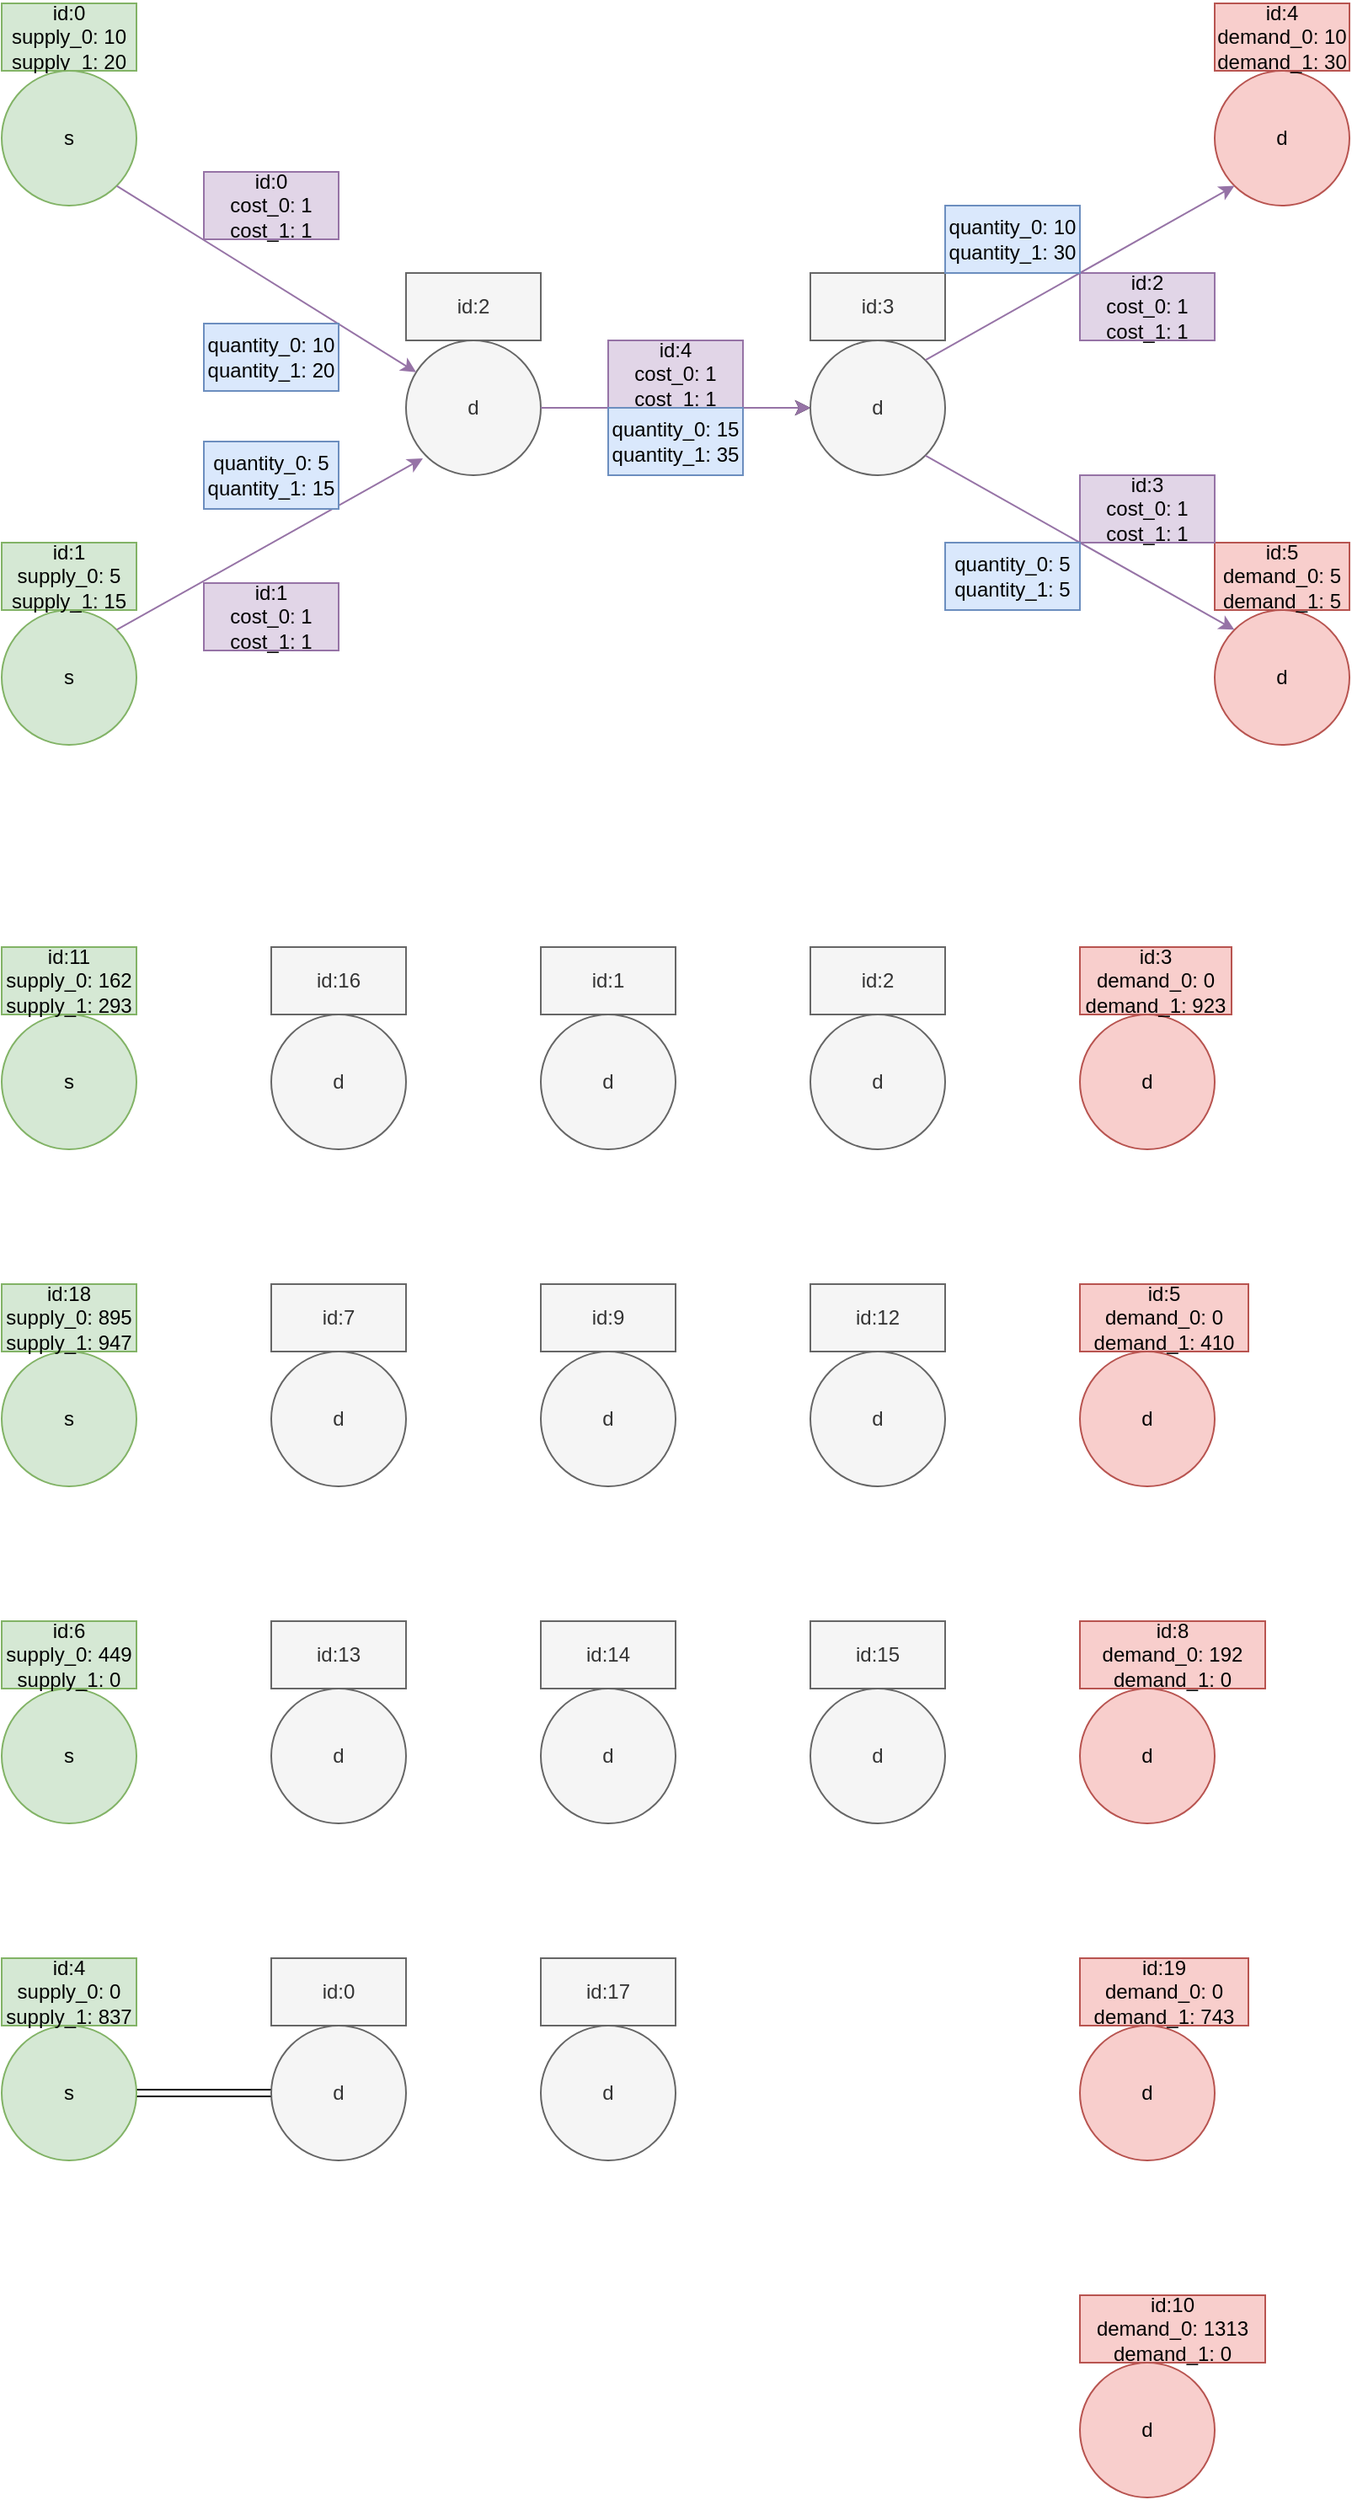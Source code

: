 <mxfile version="24.4.0" type="device">
  <diagram name="Page-1" id="eCii6ip5IwQ664GXWMCi">
    <mxGraphModel dx="2162" dy="924" grid="1" gridSize="10" guides="1" tooltips="1" connect="1" arrows="1" fold="1" page="1" pageScale="1" pageWidth="827" pageHeight="1169" math="0" shadow="0">
      <root>
        <mxCell id="0" />
        <mxCell id="1" parent="0" />
        <mxCell id="PukyWMINOGBLlUjOrofr-2" value="s" style="ellipse;whiteSpace=wrap;html=1;aspect=fixed;fillColor=#d5e8d4;strokeColor=#82b366;" vertex="1" parent="1">
          <mxGeometry x="40" y="600" width="80" height="80" as="geometry" />
        </mxCell>
        <mxCell id="PukyWMINOGBLlUjOrofr-31" value="id:0&lt;div&gt;supply_0: 10&lt;/div&gt;&lt;div&gt;supply_1: 20&lt;/div&gt;" style="text;html=1;align=center;verticalAlign=middle;whiteSpace=wrap;rounded=0;fillColor=#d5e8d4;strokeColor=#82b366;" vertex="1" parent="1">
          <mxGeometry x="40" y="240" width="80" height="40" as="geometry" />
        </mxCell>
        <mxCell id="PukyWMINOGBLlUjOrofr-33" value="s" style="ellipse;whiteSpace=wrap;html=1;aspect=fixed;fillColor=#d5e8d4;strokeColor=#82b366;" vertex="1" parent="1">
          <mxGeometry x="40" y="280" width="80" height="80" as="geometry" />
        </mxCell>
        <mxCell id="PukyWMINOGBLlUjOrofr-34" value="id:1&lt;div&gt;supply_0: 5&lt;/div&gt;&lt;div&gt;supply_1: 15&lt;/div&gt;" style="text;html=1;align=center;verticalAlign=middle;whiteSpace=wrap;rounded=0;fillColor=#d5e8d4;strokeColor=#82b366;" vertex="1" parent="1">
          <mxGeometry x="40" y="560" width="80" height="40" as="geometry" />
        </mxCell>
        <mxCell id="PukyWMINOGBLlUjOrofr-35" value="d" style="ellipse;whiteSpace=wrap;html=1;aspect=fixed;fillColor=#f8cecc;strokeColor=#b85450;" vertex="1" parent="1">
          <mxGeometry x="760" y="600" width="80" height="80" as="geometry" />
        </mxCell>
        <mxCell id="PukyWMINOGBLlUjOrofr-37" value="d" style="ellipse;whiteSpace=wrap;html=1;aspect=fixed;fillColor=#f8cecc;strokeColor=#b85450;" vertex="1" parent="1">
          <mxGeometry x="760" y="280" width="80" height="80" as="geometry" />
        </mxCell>
        <mxCell id="PukyWMINOGBLlUjOrofr-46" value="" style="edgeStyle=orthogonalEdgeStyle;rounded=0;orthogonalLoop=1;jettySize=auto;html=1;" edge="1" parent="1" source="PukyWMINOGBLlUjOrofr-39" target="PukyWMINOGBLlUjOrofr-40">
          <mxGeometry relative="1" as="geometry" />
        </mxCell>
        <mxCell id="PukyWMINOGBLlUjOrofr-39" value="d" style="ellipse;whiteSpace=wrap;html=1;aspect=fixed;fillColor=#f5f5f5;strokeColor=#666666;fontColor=#333333;" vertex="1" parent="1">
          <mxGeometry x="280" y="440" width="80" height="80" as="geometry" />
        </mxCell>
        <mxCell id="PukyWMINOGBLlUjOrofr-40" value="d" style="ellipse;whiteSpace=wrap;html=1;aspect=fixed;fillColor=#f5f5f5;strokeColor=#666666;fontColor=#333333;" vertex="1" parent="1">
          <mxGeometry x="520" y="440" width="80" height="80" as="geometry" />
        </mxCell>
        <mxCell id="PukyWMINOGBLlUjOrofr-41" value="" style="endArrow=classic;html=1;rounded=0;exitX=1;exitY=0;exitDx=0;exitDy=0;fillColor=#e1d5e7;strokeColor=#9673a6;" edge="1" parent="1" source="PukyWMINOGBLlUjOrofr-2">
          <mxGeometry width="50" height="50" relative="1" as="geometry">
            <mxPoint x="240" y="560" as="sourcePoint" />
            <mxPoint x="290" y="510" as="targetPoint" />
          </mxGeometry>
        </mxCell>
        <mxCell id="PukyWMINOGBLlUjOrofr-44" value="" style="endArrow=classic;html=1;rounded=0;exitX=1;exitY=1;exitDx=0;exitDy=0;fillColor=#e1d5e7;strokeColor=#9673a6;" edge="1" parent="1" source="PukyWMINOGBLlUjOrofr-33" target="PukyWMINOGBLlUjOrofr-39">
          <mxGeometry width="50" height="50" relative="1" as="geometry">
            <mxPoint x="200" y="400" as="sourcePoint" />
            <mxPoint x="290" y="350" as="targetPoint" />
          </mxGeometry>
        </mxCell>
        <mxCell id="PukyWMINOGBLlUjOrofr-45" value="" style="endArrow=classic;html=1;rounded=0;exitX=1;exitY=0.5;exitDx=0;exitDy=0;entryX=0;entryY=0.5;entryDx=0;entryDy=0;fillColor=#e1d5e7;strokeColor=#9673a6;" edge="1" parent="1" target="PukyWMINOGBLlUjOrofr-40">
          <mxGeometry width="50" height="50" relative="1" as="geometry">
            <mxPoint x="360" y="480" as="sourcePoint" />
            <mxPoint x="450" y="430" as="targetPoint" />
          </mxGeometry>
        </mxCell>
        <mxCell id="PukyWMINOGBLlUjOrofr-47" value="" style="endArrow=classic;html=1;rounded=0;exitX=1;exitY=0;exitDx=0;exitDy=0;entryX=0;entryY=1;entryDx=0;entryDy=0;fillColor=#e1d5e7;strokeColor=#9673a6;" edge="1" parent="1" source="PukyWMINOGBLlUjOrofr-40" target="PukyWMINOGBLlUjOrofr-37">
          <mxGeometry width="50" height="50" relative="1" as="geometry">
            <mxPoint x="590" y="450" as="sourcePoint" />
            <mxPoint x="670" y="450" as="targetPoint" />
          </mxGeometry>
        </mxCell>
        <mxCell id="PukyWMINOGBLlUjOrofr-48" value="" style="endArrow=classic;html=1;rounded=0;exitX=1;exitY=1;exitDx=0;exitDy=0;fillColor=#e1d5e7;strokeColor=#9673a6;entryX=0;entryY=0;entryDx=0;entryDy=0;" edge="1" parent="1" source="PukyWMINOGBLlUjOrofr-40" target="PukyWMINOGBLlUjOrofr-35">
          <mxGeometry width="50" height="50" relative="1" as="geometry">
            <mxPoint x="590" y="540" as="sourcePoint" />
            <mxPoint x="760" y="640" as="targetPoint" />
          </mxGeometry>
        </mxCell>
        <mxCell id="PukyWMINOGBLlUjOrofr-49" value="id:4&lt;div&gt;demand_0: 10&lt;/div&gt;&lt;div&gt;&lt;span style=&quot;background-color: initial;&quot;&gt;demand&lt;/span&gt;_1: 30&lt;/div&gt;" style="text;html=1;align=center;verticalAlign=middle;whiteSpace=wrap;rounded=0;fillColor=#f8cecc;strokeColor=#b85450;" vertex="1" parent="1">
          <mxGeometry x="760" y="240" width="80" height="40" as="geometry" />
        </mxCell>
        <mxCell id="PukyWMINOGBLlUjOrofr-50" value="id:5&lt;div&gt;demand_0: 5&lt;/div&gt;&lt;div&gt;&lt;span style=&quot;background-color: initial;&quot;&gt;demand&lt;/span&gt;_1: 5&lt;/div&gt;" style="text;html=1;align=center;verticalAlign=middle;whiteSpace=wrap;rounded=0;fillColor=#f8cecc;strokeColor=#b85450;" vertex="1" parent="1">
          <mxGeometry x="760" y="560" width="80" height="40" as="geometry" />
        </mxCell>
        <mxCell id="PukyWMINOGBLlUjOrofr-51" value="id:2" style="text;html=1;align=center;verticalAlign=middle;whiteSpace=wrap;rounded=0;fillColor=#f5f5f5;strokeColor=#666666;fontColor=#333333;" vertex="1" parent="1">
          <mxGeometry x="280" y="400" width="80" height="40" as="geometry" />
        </mxCell>
        <mxCell id="PukyWMINOGBLlUjOrofr-52" value="id:3" style="text;html=1;align=center;verticalAlign=middle;whiteSpace=wrap;rounded=0;fillColor=#f5f5f5;strokeColor=#666666;fontColor=#333333;" vertex="1" parent="1">
          <mxGeometry x="520" y="400" width="80" height="40" as="geometry" />
        </mxCell>
        <mxCell id="PukyWMINOGBLlUjOrofr-53" value="id:0&lt;div&gt;cost_0: 1&lt;/div&gt;&lt;div&gt;cost_1: 1&lt;/div&gt;" style="text;html=1;align=center;verticalAlign=middle;whiteSpace=wrap;rounded=0;fillColor=#e1d5e7;strokeColor=#9673a6;" vertex="1" parent="1">
          <mxGeometry x="160" y="340" width="80" height="40" as="geometry" />
        </mxCell>
        <mxCell id="PukyWMINOGBLlUjOrofr-54" value="id:1&lt;div&gt;cost_0: 1&lt;/div&gt;&lt;div&gt;cost_1: 1&lt;/div&gt;" style="text;html=1;align=center;verticalAlign=middle;whiteSpace=wrap;rounded=0;fillColor=#e1d5e7;strokeColor=#9673a6;" vertex="1" parent="1">
          <mxGeometry x="160" y="584" width="80" height="40" as="geometry" />
        </mxCell>
        <mxCell id="PukyWMINOGBLlUjOrofr-55" style="edgeStyle=orthogonalEdgeStyle;rounded=0;orthogonalLoop=1;jettySize=auto;html=1;exitX=0.5;exitY=1;exitDx=0;exitDy=0;" edge="1" parent="1" source="PukyWMINOGBLlUjOrofr-54" target="PukyWMINOGBLlUjOrofr-54">
          <mxGeometry relative="1" as="geometry" />
        </mxCell>
        <mxCell id="PukyWMINOGBLlUjOrofr-56" value="id:2&lt;div&gt;cost_0: 1&lt;/div&gt;&lt;div&gt;cost_1: 1&lt;/div&gt;" style="text;html=1;align=center;verticalAlign=middle;whiteSpace=wrap;rounded=0;fillColor=#e1d5e7;strokeColor=#9673a6;" vertex="1" parent="1">
          <mxGeometry x="680" y="400" width="80" height="40" as="geometry" />
        </mxCell>
        <mxCell id="PukyWMINOGBLlUjOrofr-57" value="id:4&lt;div&gt;cost_0: 1&lt;/div&gt;&lt;div&gt;cost_1: 1&lt;/div&gt;" style="text;html=1;align=center;verticalAlign=middle;whiteSpace=wrap;rounded=0;fillColor=#e1d5e7;strokeColor=#9673a6;" vertex="1" parent="1">
          <mxGeometry x="400" y="440" width="80" height="40" as="geometry" />
        </mxCell>
        <mxCell id="PukyWMINOGBLlUjOrofr-59" value="id:3&lt;div&gt;cost_0: 1&lt;/div&gt;&lt;div&gt;cost_1: 1&lt;/div&gt;" style="text;html=1;align=center;verticalAlign=middle;whiteSpace=wrap;rounded=0;fillColor=#e1d5e7;strokeColor=#9673a6;" vertex="1" parent="1">
          <mxGeometry x="680" y="520" width="80" height="40" as="geometry" />
        </mxCell>
        <mxCell id="PukyWMINOGBLlUjOrofr-60" value="&lt;div&gt;quantity_0: 10&lt;/div&gt;&lt;div&gt;&lt;span style=&quot;background-color: initial;&quot;&gt;quantity&lt;/span&gt;_1: 20&lt;/div&gt;" style="text;html=1;align=center;verticalAlign=middle;whiteSpace=wrap;rounded=0;fillColor=#dae8fc;strokeColor=#6c8ebf;" vertex="1" parent="1">
          <mxGeometry x="160" y="430" width="80" height="40" as="geometry" />
        </mxCell>
        <mxCell id="PukyWMINOGBLlUjOrofr-61" value="&lt;div&gt;quantity_0: 5&lt;/div&gt;&lt;div&gt;&lt;span style=&quot;background-color: initial;&quot;&gt;quantity&lt;/span&gt;_1: 15&lt;/div&gt;" style="text;html=1;align=center;verticalAlign=middle;whiteSpace=wrap;rounded=0;fillColor=#dae8fc;strokeColor=#6c8ebf;" vertex="1" parent="1">
          <mxGeometry x="160" y="500" width="80" height="40" as="geometry" />
        </mxCell>
        <mxCell id="PukyWMINOGBLlUjOrofr-62" value="&lt;div&gt;quantity_0: 15&lt;/div&gt;&lt;div&gt;&lt;span style=&quot;background-color: initial;&quot;&gt;quantity&lt;/span&gt;_1: 35&lt;/div&gt;" style="text;html=1;align=center;verticalAlign=middle;whiteSpace=wrap;rounded=0;fillColor=#dae8fc;strokeColor=#6c8ebf;" vertex="1" parent="1">
          <mxGeometry x="400" y="480" width="80" height="40" as="geometry" />
        </mxCell>
        <mxCell id="PukyWMINOGBLlUjOrofr-63" value="&lt;div&gt;quantity_0: 5&lt;/div&gt;&lt;div&gt;&lt;span style=&quot;background-color: initial;&quot;&gt;quantity&lt;/span&gt;_1: 5&lt;/div&gt;" style="text;html=1;align=center;verticalAlign=middle;whiteSpace=wrap;rounded=0;fillColor=#dae8fc;strokeColor=#6c8ebf;" vertex="1" parent="1">
          <mxGeometry x="600" y="560" width="80" height="40" as="geometry" />
        </mxCell>
        <mxCell id="PukyWMINOGBLlUjOrofr-64" value="&lt;div&gt;quantity_0: 10&lt;/div&gt;&lt;div&gt;&lt;span style=&quot;background-color: initial;&quot;&gt;quantity&lt;/span&gt;_1: 30&lt;/div&gt;" style="text;html=1;align=center;verticalAlign=middle;whiteSpace=wrap;rounded=0;fillColor=#dae8fc;strokeColor=#6c8ebf;" vertex="1" parent="1">
          <mxGeometry x="600" y="360" width="80" height="40" as="geometry" />
        </mxCell>
        <mxCell id="PukyWMINOGBLlUjOrofr-66" value="s" style="ellipse;whiteSpace=wrap;html=1;aspect=fixed;fillColor=#d5e8d4;strokeColor=#82b366;" vertex="1" parent="1">
          <mxGeometry x="40" y="840" width="80" height="80" as="geometry" />
        </mxCell>
        <mxCell id="PukyWMINOGBLlUjOrofr-67" value="id:11&lt;div&gt;supply_0: 162&lt;/div&gt;&lt;div&gt;supply_1: 293&lt;/div&gt;" style="text;html=1;align=center;verticalAlign=middle;whiteSpace=wrap;rounded=0;fillColor=#d5e8d4;strokeColor=#82b366;" vertex="1" parent="1">
          <mxGeometry x="40" y="800" width="80" height="40" as="geometry" />
        </mxCell>
        <mxCell id="PukyWMINOGBLlUjOrofr-68" value="s" style="ellipse;whiteSpace=wrap;html=1;aspect=fixed;fillColor=#d5e8d4;strokeColor=#82b366;" vertex="1" parent="1">
          <mxGeometry x="40" y="1040" width="80" height="80" as="geometry" />
        </mxCell>
        <mxCell id="PukyWMINOGBLlUjOrofr-69" value="id:18&lt;div&gt;supply_0: 895&lt;/div&gt;&lt;div&gt;supply_1: 947&lt;/div&gt;" style="text;html=1;align=center;verticalAlign=middle;whiteSpace=wrap;rounded=0;fillColor=#d5e8d4;strokeColor=#82b366;" vertex="1" parent="1">
          <mxGeometry x="40" y="1000" width="80" height="40" as="geometry" />
        </mxCell>
        <mxCell id="PukyWMINOGBLlUjOrofr-70" value="s" style="ellipse;whiteSpace=wrap;html=1;aspect=fixed;fillColor=#d5e8d4;strokeColor=#82b366;" vertex="1" parent="1">
          <mxGeometry x="40" y="1240" width="80" height="80" as="geometry" />
        </mxCell>
        <mxCell id="PukyWMINOGBLlUjOrofr-71" value="id:6&lt;div&gt;supply_0: 449&lt;/div&gt;&lt;div&gt;supply_1: 0&lt;/div&gt;" style="text;html=1;align=center;verticalAlign=middle;whiteSpace=wrap;rounded=0;fillColor=#d5e8d4;strokeColor=#82b366;" vertex="1" parent="1">
          <mxGeometry x="40" y="1200" width="80" height="40" as="geometry" />
        </mxCell>
        <mxCell id="PukyWMINOGBLlUjOrofr-110" style="rounded=0;orthogonalLoop=1;jettySize=auto;html=1;entryX=0;entryY=0.5;entryDx=0;entryDy=0;shape=link;" edge="1" parent="1" source="PukyWMINOGBLlUjOrofr-72" target="PukyWMINOGBLlUjOrofr-106">
          <mxGeometry relative="1" as="geometry" />
        </mxCell>
        <mxCell id="PukyWMINOGBLlUjOrofr-72" value="s" style="ellipse;whiteSpace=wrap;html=1;aspect=fixed;fillColor=#d5e8d4;strokeColor=#82b366;" vertex="1" parent="1">
          <mxGeometry x="40" y="1440" width="80" height="80" as="geometry" />
        </mxCell>
        <mxCell id="PukyWMINOGBLlUjOrofr-73" value="id:4&lt;div&gt;&lt;span style=&quot;background-color: initial;&quot;&gt;supply_0: 0&lt;/span&gt;&lt;div&gt;supply_1: 837&lt;/div&gt;&lt;/div&gt;" style="text;html=1;align=center;verticalAlign=middle;whiteSpace=wrap;rounded=0;fillColor=#d5e8d4;strokeColor=#82b366;" vertex="1" parent="1">
          <mxGeometry x="40" y="1400" width="80" height="40" as="geometry" />
        </mxCell>
        <mxCell id="PukyWMINOGBLlUjOrofr-74" value="d" style="ellipse;whiteSpace=wrap;html=1;aspect=fixed;fillColor=#f8cecc;strokeColor=#b85450;" vertex="1" parent="1">
          <mxGeometry x="680" y="840" width="80" height="80" as="geometry" />
        </mxCell>
        <mxCell id="PukyWMINOGBLlUjOrofr-75" value="id:3&lt;div&gt;demand_0: 0&lt;/div&gt;&lt;div&gt;&lt;span style=&quot;background-color: initial;&quot;&gt;demand&lt;/span&gt;_1: 923&lt;/div&gt;" style="text;html=1;align=center;verticalAlign=middle;whiteSpace=wrap;rounded=0;fillColor=#f8cecc;strokeColor=#b85450;" vertex="1" parent="1">
          <mxGeometry x="680" y="800" width="90" height="40" as="geometry" />
        </mxCell>
        <mxCell id="PukyWMINOGBLlUjOrofr-76" value="d" style="ellipse;whiteSpace=wrap;html=1;aspect=fixed;fillColor=#f8cecc;strokeColor=#b85450;" vertex="1" parent="1">
          <mxGeometry x="680" y="1040" width="80" height="80" as="geometry" />
        </mxCell>
        <mxCell id="PukyWMINOGBLlUjOrofr-77" value="id:5&lt;div&gt;demand_0: 0&lt;/div&gt;&lt;div&gt;&lt;span style=&quot;background-color: initial;&quot;&gt;demand&lt;/span&gt;_1: 410&lt;/div&gt;" style="text;html=1;align=center;verticalAlign=middle;whiteSpace=wrap;rounded=0;fillColor=#f8cecc;strokeColor=#b85450;" vertex="1" parent="1">
          <mxGeometry x="680" y="1000" width="100" height="40" as="geometry" />
        </mxCell>
        <mxCell id="PukyWMINOGBLlUjOrofr-78" value="d" style="ellipse;whiteSpace=wrap;html=1;aspect=fixed;fillColor=#f8cecc;strokeColor=#b85450;" vertex="1" parent="1">
          <mxGeometry x="680" y="1240" width="80" height="80" as="geometry" />
        </mxCell>
        <mxCell id="PukyWMINOGBLlUjOrofr-79" value="id:8&lt;div&gt;&lt;span style=&quot;background-color: initial;&quot;&gt;demand_0: 192&lt;/span&gt;&lt;div&gt;&lt;span style=&quot;background-color: initial;&quot;&gt;demand&lt;/span&gt;_1: 0&lt;/div&gt;&lt;/div&gt;" style="text;html=1;align=center;verticalAlign=middle;whiteSpace=wrap;rounded=0;fillColor=#f8cecc;strokeColor=#b85450;" vertex="1" parent="1">
          <mxGeometry x="680" y="1200" width="110" height="40" as="geometry" />
        </mxCell>
        <mxCell id="PukyWMINOGBLlUjOrofr-80" value="d" style="ellipse;whiteSpace=wrap;html=1;aspect=fixed;fillColor=#f8cecc;strokeColor=#b85450;" vertex="1" parent="1">
          <mxGeometry x="680" y="1440" width="80" height="80" as="geometry" />
        </mxCell>
        <mxCell id="PukyWMINOGBLlUjOrofr-81" value="id:19&lt;div&gt;demand_0: 0&lt;/div&gt;&lt;div&gt;&lt;span style=&quot;background-color: initial;&quot;&gt;demand&lt;/span&gt;_1: 743&lt;/div&gt;" style="text;html=1;align=center;verticalAlign=middle;whiteSpace=wrap;rounded=0;fillColor=#f8cecc;strokeColor=#b85450;" vertex="1" parent="1">
          <mxGeometry x="680" y="1400" width="100" height="40" as="geometry" />
        </mxCell>
        <mxCell id="PukyWMINOGBLlUjOrofr-82" value="d" style="ellipse;whiteSpace=wrap;html=1;aspect=fixed;fillColor=#f8cecc;strokeColor=#b85450;" vertex="1" parent="1">
          <mxGeometry x="680" y="1640" width="80" height="80" as="geometry" />
        </mxCell>
        <mxCell id="PukyWMINOGBLlUjOrofr-83" value="id:10&lt;div&gt;demand_0: 1313&lt;/div&gt;&lt;div&gt;&lt;span style=&quot;background-color: initial;&quot;&gt;demand&lt;/span&gt;_1: 0&lt;/div&gt;" style="text;html=1;align=center;verticalAlign=middle;whiteSpace=wrap;rounded=0;fillColor=#f8cecc;strokeColor=#b85450;" vertex="1" parent="1">
          <mxGeometry x="680" y="1600" width="110" height="40" as="geometry" />
        </mxCell>
        <mxCell id="PukyWMINOGBLlUjOrofr-84" value="d" style="ellipse;whiteSpace=wrap;html=1;aspect=fixed;fillColor=#f5f5f5;strokeColor=#666666;fontColor=#333333;" vertex="1" parent="1">
          <mxGeometry x="200" y="840" width="80" height="80" as="geometry" />
        </mxCell>
        <mxCell id="PukyWMINOGBLlUjOrofr-85" value="id:0" style="text;html=1;align=center;verticalAlign=middle;whiteSpace=wrap;rounded=0;fillColor=#f5f5f5;strokeColor=#666666;fontColor=#333333;" vertex="1" parent="1">
          <mxGeometry x="200" y="1400" width="80" height="40" as="geometry" />
        </mxCell>
        <mxCell id="PukyWMINOGBLlUjOrofr-86" value="d" style="ellipse;whiteSpace=wrap;html=1;aspect=fixed;fillColor=#f5f5f5;strokeColor=#666666;fontColor=#333333;" vertex="1" parent="1">
          <mxGeometry x="360" y="840" width="80" height="80" as="geometry" />
        </mxCell>
        <mxCell id="PukyWMINOGBLlUjOrofr-87" value="id:1" style="text;html=1;align=center;verticalAlign=middle;whiteSpace=wrap;rounded=0;fillColor=#f5f5f5;strokeColor=#666666;fontColor=#333333;" vertex="1" parent="1">
          <mxGeometry x="360" y="800" width="80" height="40" as="geometry" />
        </mxCell>
        <mxCell id="PukyWMINOGBLlUjOrofr-88" value="d" style="ellipse;whiteSpace=wrap;html=1;aspect=fixed;fillColor=#f5f5f5;strokeColor=#666666;fontColor=#333333;" vertex="1" parent="1">
          <mxGeometry x="520" y="840" width="80" height="80" as="geometry" />
        </mxCell>
        <mxCell id="PukyWMINOGBLlUjOrofr-89" value="id:2" style="text;html=1;align=center;verticalAlign=middle;whiteSpace=wrap;rounded=0;fillColor=#f5f5f5;strokeColor=#666666;fontColor=#333333;" vertex="1" parent="1">
          <mxGeometry x="520" y="800" width="80" height="40" as="geometry" />
        </mxCell>
        <mxCell id="PukyWMINOGBLlUjOrofr-94" value="d" style="ellipse;whiteSpace=wrap;html=1;aspect=fixed;fillColor=#f5f5f5;strokeColor=#666666;fontColor=#333333;" vertex="1" parent="1">
          <mxGeometry x="200" y="1040" width="80" height="80" as="geometry" />
        </mxCell>
        <mxCell id="PukyWMINOGBLlUjOrofr-95" value="id:7" style="text;html=1;align=center;verticalAlign=middle;whiteSpace=wrap;rounded=0;fillColor=#f5f5f5;strokeColor=#666666;fontColor=#333333;" vertex="1" parent="1">
          <mxGeometry x="200" y="1000" width="80" height="40" as="geometry" />
        </mxCell>
        <mxCell id="PukyWMINOGBLlUjOrofr-96" value="d" style="ellipse;whiteSpace=wrap;html=1;aspect=fixed;fillColor=#f5f5f5;strokeColor=#666666;fontColor=#333333;" vertex="1" parent="1">
          <mxGeometry x="360" y="1040" width="80" height="80" as="geometry" />
        </mxCell>
        <mxCell id="PukyWMINOGBLlUjOrofr-97" value="id:9" style="text;html=1;align=center;verticalAlign=middle;whiteSpace=wrap;rounded=0;fillColor=#f5f5f5;strokeColor=#666666;fontColor=#333333;" vertex="1" parent="1">
          <mxGeometry x="360" y="1000" width="80" height="40" as="geometry" />
        </mxCell>
        <mxCell id="PukyWMINOGBLlUjOrofr-98" value="d" style="ellipse;whiteSpace=wrap;html=1;aspect=fixed;fillColor=#f5f5f5;strokeColor=#666666;fontColor=#333333;" vertex="1" parent="1">
          <mxGeometry x="520" y="1040" width="80" height="80" as="geometry" />
        </mxCell>
        <mxCell id="PukyWMINOGBLlUjOrofr-99" value="id:12" style="text;html=1;align=center;verticalAlign=middle;whiteSpace=wrap;rounded=0;fillColor=#f5f5f5;strokeColor=#666666;fontColor=#333333;" vertex="1" parent="1">
          <mxGeometry x="520" y="1000" width="80" height="40" as="geometry" />
        </mxCell>
        <mxCell id="PukyWMINOGBLlUjOrofr-100" value="d" style="ellipse;whiteSpace=wrap;html=1;aspect=fixed;fillColor=#f5f5f5;strokeColor=#666666;fontColor=#333333;" vertex="1" parent="1">
          <mxGeometry x="200" y="1240" width="80" height="80" as="geometry" />
        </mxCell>
        <mxCell id="PukyWMINOGBLlUjOrofr-101" value="id:13" style="text;html=1;align=center;verticalAlign=middle;whiteSpace=wrap;rounded=0;fillColor=#f5f5f5;strokeColor=#666666;fontColor=#333333;" vertex="1" parent="1">
          <mxGeometry x="200" y="1200" width="80" height="40" as="geometry" />
        </mxCell>
        <mxCell id="PukyWMINOGBLlUjOrofr-102" value="d" style="ellipse;whiteSpace=wrap;html=1;aspect=fixed;fillColor=#f5f5f5;strokeColor=#666666;fontColor=#333333;" vertex="1" parent="1">
          <mxGeometry x="360" y="1240" width="80" height="80" as="geometry" />
        </mxCell>
        <mxCell id="PukyWMINOGBLlUjOrofr-103" value="id:14" style="text;html=1;align=center;verticalAlign=middle;whiteSpace=wrap;rounded=0;fillColor=#f5f5f5;strokeColor=#666666;fontColor=#333333;" vertex="1" parent="1">
          <mxGeometry x="360" y="1200" width="80" height="40" as="geometry" />
        </mxCell>
        <mxCell id="PukyWMINOGBLlUjOrofr-104" value="d" style="ellipse;whiteSpace=wrap;html=1;aspect=fixed;fillColor=#f5f5f5;strokeColor=#666666;fontColor=#333333;" vertex="1" parent="1">
          <mxGeometry x="520" y="1240" width="80" height="80" as="geometry" />
        </mxCell>
        <mxCell id="PukyWMINOGBLlUjOrofr-105" value="id:15" style="text;html=1;align=center;verticalAlign=middle;whiteSpace=wrap;rounded=0;fillColor=#f5f5f5;strokeColor=#666666;fontColor=#333333;" vertex="1" parent="1">
          <mxGeometry x="520" y="1200" width="80" height="40" as="geometry" />
        </mxCell>
        <mxCell id="PukyWMINOGBLlUjOrofr-106" value="d" style="ellipse;whiteSpace=wrap;html=1;aspect=fixed;fillColor=#f5f5f5;strokeColor=#666666;fontColor=#333333;" vertex="1" parent="1">
          <mxGeometry x="200" y="1440" width="80" height="80" as="geometry" />
        </mxCell>
        <mxCell id="PukyWMINOGBLlUjOrofr-107" value="id:16" style="text;html=1;align=center;verticalAlign=middle;whiteSpace=wrap;rounded=0;fillColor=#f5f5f5;strokeColor=#666666;fontColor=#333333;" vertex="1" parent="1">
          <mxGeometry x="200" y="800" width="80" height="40" as="geometry" />
        </mxCell>
        <mxCell id="PukyWMINOGBLlUjOrofr-108" value="d" style="ellipse;whiteSpace=wrap;html=1;aspect=fixed;fillColor=#f5f5f5;strokeColor=#666666;fontColor=#333333;" vertex="1" parent="1">
          <mxGeometry x="360" y="1440" width="80" height="80" as="geometry" />
        </mxCell>
        <mxCell id="PukyWMINOGBLlUjOrofr-109" value="id:17" style="text;html=1;align=center;verticalAlign=middle;whiteSpace=wrap;rounded=0;fillColor=#f5f5f5;strokeColor=#666666;fontColor=#333333;" vertex="1" parent="1">
          <mxGeometry x="360" y="1400" width="80" height="40" as="geometry" />
        </mxCell>
      </root>
    </mxGraphModel>
  </diagram>
</mxfile>
